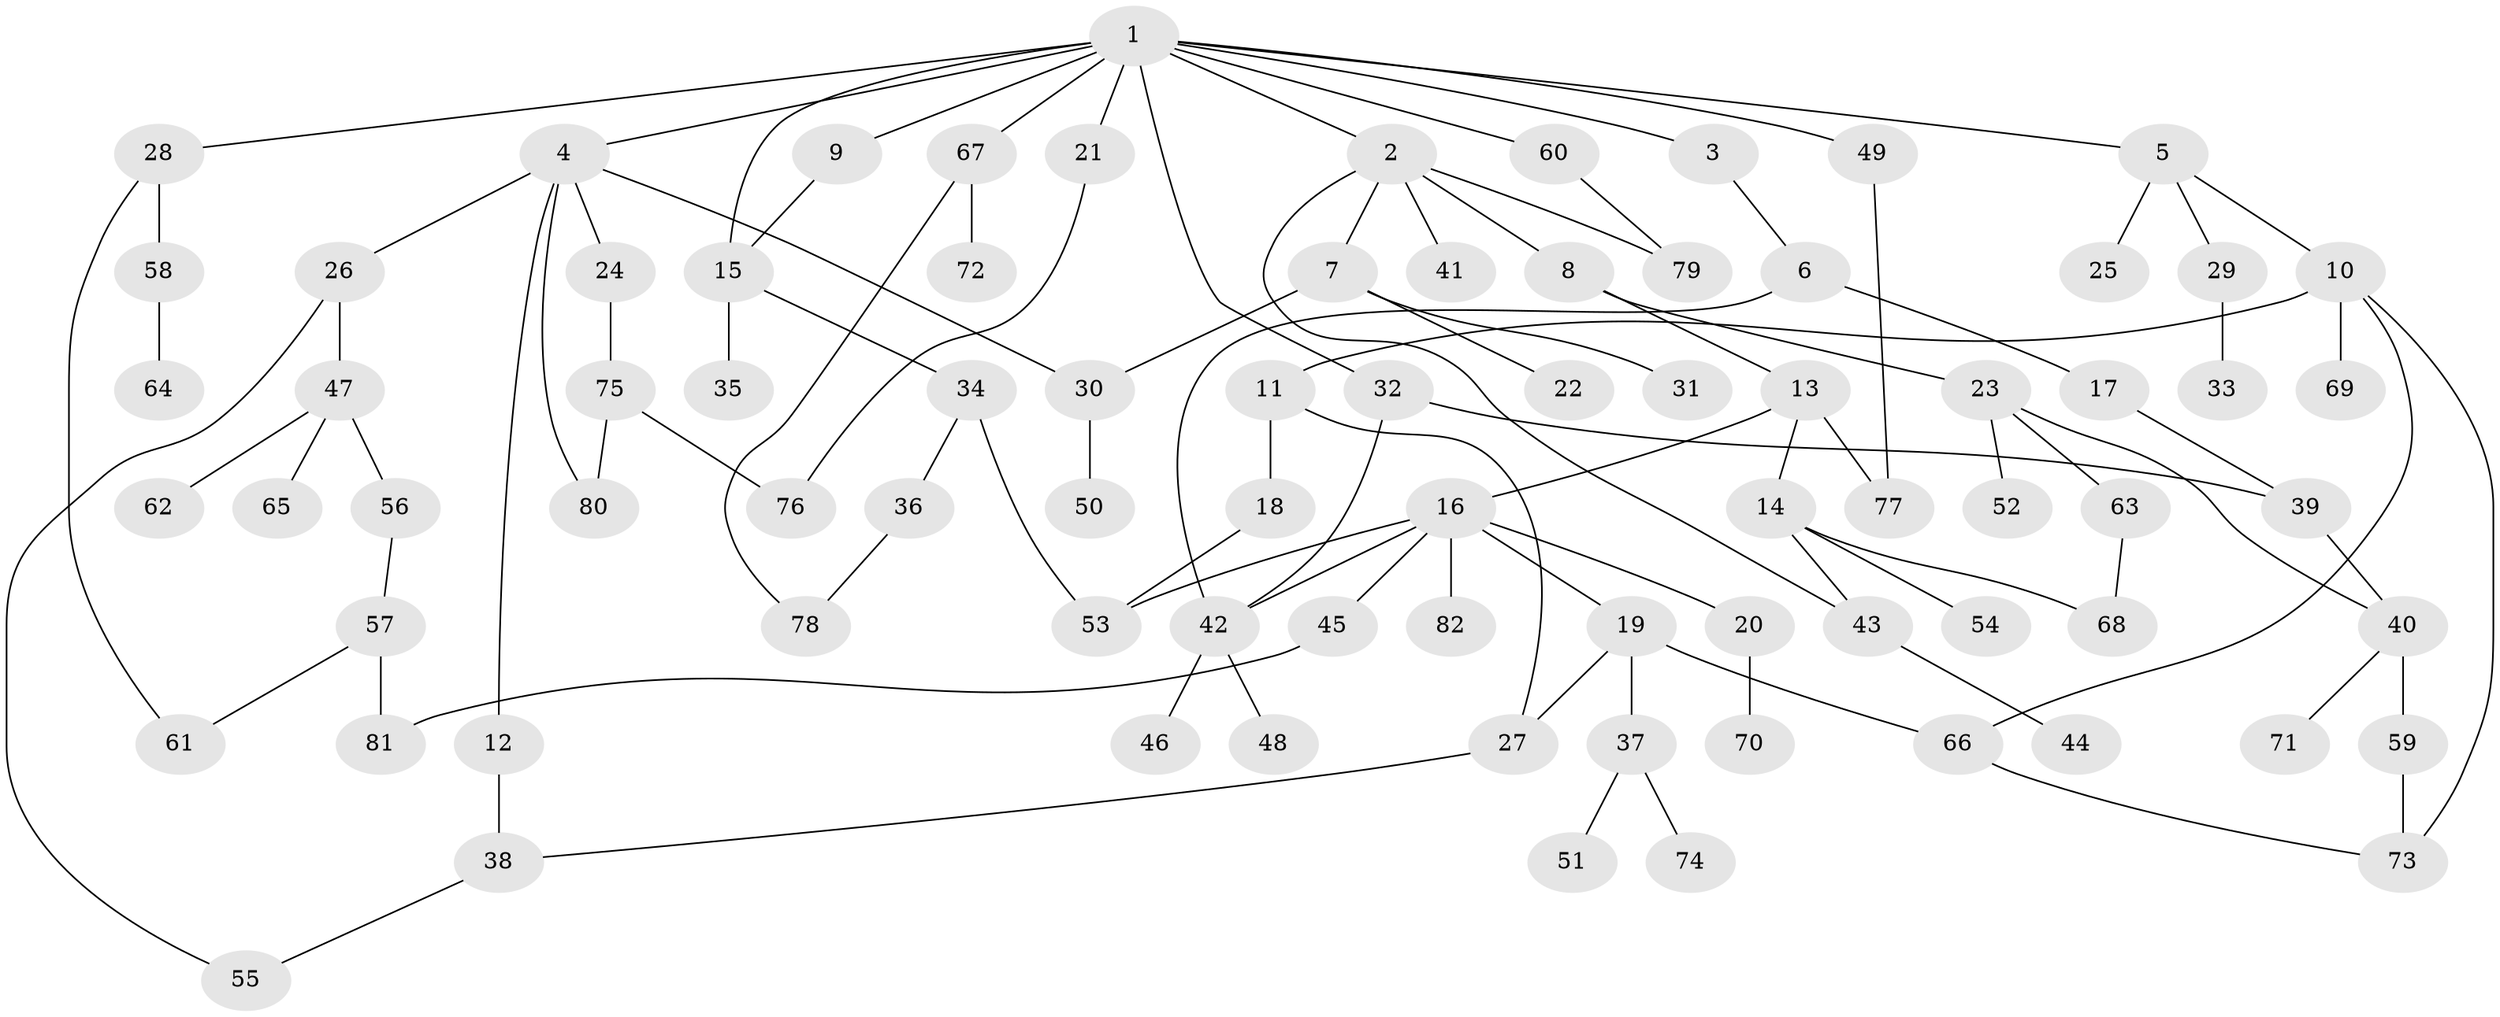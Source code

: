 // Generated by graph-tools (version 1.1) at 2025/10/02/27/25 16:10:54]
// undirected, 82 vertices, 104 edges
graph export_dot {
graph [start="1"]
  node [color=gray90,style=filled];
  1;
  2;
  3;
  4;
  5;
  6;
  7;
  8;
  9;
  10;
  11;
  12;
  13;
  14;
  15;
  16;
  17;
  18;
  19;
  20;
  21;
  22;
  23;
  24;
  25;
  26;
  27;
  28;
  29;
  30;
  31;
  32;
  33;
  34;
  35;
  36;
  37;
  38;
  39;
  40;
  41;
  42;
  43;
  44;
  45;
  46;
  47;
  48;
  49;
  50;
  51;
  52;
  53;
  54;
  55;
  56;
  57;
  58;
  59;
  60;
  61;
  62;
  63;
  64;
  65;
  66;
  67;
  68;
  69;
  70;
  71;
  72;
  73;
  74;
  75;
  76;
  77;
  78;
  79;
  80;
  81;
  82;
  1 -- 2;
  1 -- 3;
  1 -- 4;
  1 -- 5;
  1 -- 9;
  1 -- 21;
  1 -- 28;
  1 -- 32;
  1 -- 49;
  1 -- 60;
  1 -- 67;
  1 -- 15;
  2 -- 7;
  2 -- 8;
  2 -- 41;
  2 -- 43;
  2 -- 79;
  3 -- 6;
  4 -- 12;
  4 -- 24;
  4 -- 26;
  4 -- 30;
  4 -- 80;
  5 -- 10;
  5 -- 25;
  5 -- 29;
  6 -- 17;
  6 -- 42;
  7 -- 22;
  7 -- 31;
  7 -- 30;
  8 -- 13;
  8 -- 23;
  9 -- 15;
  10 -- 11;
  10 -- 69;
  10 -- 73;
  10 -- 66;
  11 -- 18;
  11 -- 27;
  12 -- 38;
  13 -- 14;
  13 -- 16;
  13 -- 77;
  14 -- 43;
  14 -- 54;
  14 -- 68;
  15 -- 34;
  15 -- 35;
  16 -- 19;
  16 -- 20;
  16 -- 45;
  16 -- 82;
  16 -- 42;
  16 -- 53;
  17 -- 39;
  18 -- 53;
  19 -- 27;
  19 -- 37;
  19 -- 66;
  20 -- 70;
  21 -- 76;
  23 -- 40;
  23 -- 52;
  23 -- 63;
  24 -- 75;
  26 -- 47;
  26 -- 55;
  27 -- 38;
  28 -- 58;
  28 -- 61;
  29 -- 33;
  30 -- 50;
  32 -- 42;
  32 -- 39;
  34 -- 36;
  34 -- 53;
  36 -- 78;
  37 -- 51;
  37 -- 74;
  38 -- 55;
  39 -- 40;
  40 -- 59;
  40 -- 71;
  42 -- 46;
  42 -- 48;
  43 -- 44;
  45 -- 81;
  47 -- 56;
  47 -- 62;
  47 -- 65;
  49 -- 77;
  56 -- 57;
  57 -- 81;
  57 -- 61;
  58 -- 64;
  59 -- 73;
  60 -- 79;
  63 -- 68;
  66 -- 73;
  67 -- 72;
  67 -- 78;
  75 -- 76;
  75 -- 80;
}
